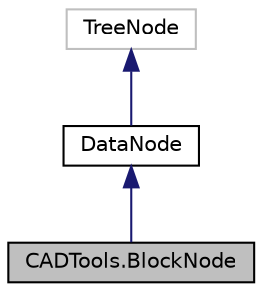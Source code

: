 digraph "CADTools.BlockNode"
{
  edge [fontname="Helvetica",fontsize="10",labelfontname="Helvetica",labelfontsize="10"];
  node [fontname="Helvetica",fontsize="10",shape=record];
  Node0 [label="CADTools.BlockNode",height=0.2,width=0.4,color="black", fillcolor="grey75", style="filled", fontcolor="black"];
  Node1 -> Node0 [dir="back",color="midnightblue",fontsize="10",style="solid"];
  Node1 [label="DataNode",height=0.2,width=0.4,color="black", fillcolor="white", style="filled",URL="$class_c_a_d_tools_1_1_data_node.html"];
  Node2 -> Node1 [dir="back",color="midnightblue",fontsize="10",style="solid"];
  Node2 [label="TreeNode",height=0.2,width=0.4,color="grey75", fillcolor="white", style="filled"];
}
